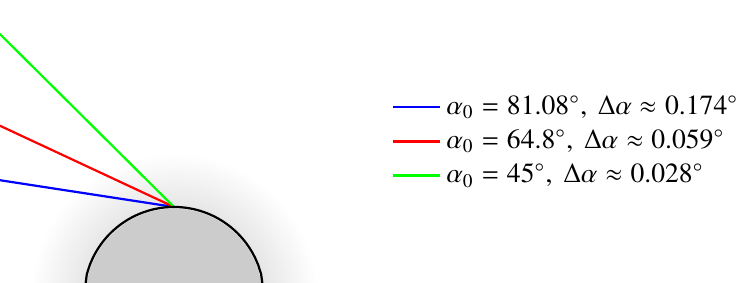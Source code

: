 \documentclass{standalone}

\usepackage{pgfplots}
\usepackage{tikz}
\usepackage{xcolor}
\usepackage{txfonts}

%used for drawing n(r)-Area
\definecolor{lGray}{gray}{0.8}
\definecolor{llGray}{gray}{0.9}
\usepgfplotslibrary{fillbetween}

\tikzset{
  ring shading/.code args={from #1 at #2 to #3 at #4}{
    \def\colin{#1}
    \def\radin{#2}
    \def\colout{#3}
    \def\radout{#4}
    \pgfmathsetmacro{\proportion}{\radin/\radout}
    \pgfmathsetmacro{\outer}{.8818cm}
    \pgfmathsetmacro{\inner}{.8818cm*\proportion}
    \pgfmathsetmacro{\innerlow}{\inner-0.01pt}
    \pgfdeclareradialshading{ring}{\pgfpoint{0cm}{0cm}}%
    {
      color(0pt)=(white);
      color(\innerlow)=(white);
      color(\inner)=(#1);
      color(\outer)=(#3)
    }
    \pgfkeysalso{/tikz/shading=ring}
  },
}

\begin{document}

\begin{tikzpicture}
    \begin{axis} [
          axis lines=none, 
          width=6cm, 
          axis equal,
          ticks = none,  
          legend style={at={(1.1,0.5)}, anchor=west, draw=none}, 
	  legend cell align=left,
          ymin = 1,
          ymax = 21,
          xmin = -10, 
          xmax = 10, 
          %colorbar, 
          colormap={traditionalpm3d}{color=(white) color=(lGray) color=(lGray) color=(lGray)},
          view={0}{90}
        ]  
          %\addplot3[surf, domain=-10000:10000, y domain=0:10000, shader=flat, samples=61, forget plot] {1 + 0.0*exp()};  
          \draw [draw=none, fill=lGray] (axis cs:0,0) circle (32pt);  
          \shade[even odd rule,ring shading={from llGray at 32pt to white at 52pt}]
            (axis cs:0,0) circle (32pt) circle (52pt);
          %\addlegendentry{$n(r)$};
          %a0 = 8.9
          \addplot [mark = none, thick, color=blue] coordinates {
            (0.0,6.371)(-0.085,6.384)(-0.171,6.397)(-0.257,6.411)(-0.344,6.424)(-0.451,6.441)(-0.559,6.457)(-0.668,6.474)(-0.778,6.491)(-0.965,6.519)(-1.154,6.548)(-1.346,6.578)(-1.543,6.608)(-1.744,6.639)(-1.95,6.671)(-2.161,6.703)(-2.378,6.737)(-2.602,6.771)(-2.833,6.806)(-3.071,6.843)(-3.319,6.881)(-3.575,6.92)(-3.843,6.962)(-4.122,7.004)(-4.413,7.049)(-4.719,7.096)(-5.041,7.146)(-5.38,7.198)(-5.739,7.253)(-6.119,7.311)(-6.524,7.374)(-6.957,7.44)(-7.421,7.511)(-7.921,7.588)(-8.462,7.671)(-9.05,7.762)(-9.692,7.86)(-10.398,7.969)(-11.178,8.089)(-12.046,8.222)(-13.02,8.372)(-14.024,8.526)(-15.156,8.7)(-16.446,8.898)(-17.931,9.126)
          };
          \addlegendentry{$\alpha_0 = 81.08^\circ, \: \Delta \alpha \approx 0.174^\circ$};
          
          %a0 = 1
          \addplot [mark = none, thick, color=red] coordinates {
            (0.0,6.371)(-0.129,6.431)(-0.26,6.492)(-0.394,6.555)(-0.531,6.619)(-0.671,6.684)(-0.814,6.751)(-0.961,6.82)(-1.112,6.89)(-1.267,6.962)(-1.426,7.037)(-1.591,7.113)(-1.76,7.192)(-1.935,7.274)(-2.116,7.359)(-2.303,7.446)(-2.498,7.537)(-2.699,7.631)(-2.909,7.729)(-3.128,7.831)(-3.356,7.937)(-3.594,8.048)(-3.844,8.165)(-4.106,8.287)(-4.381,8.415)(-4.671,8.551)(-4.978,8.694)(-5.302,8.845)(-5.646,9.006)(-6.012,9.177)(-6.403,9.359)(-6.821,9.554)(-7.269,9.763)(-7.752,9.989)(-8.274,10.232)(-8.841,10.497)(-9.459,10.785)(-10.136,11.101)(-10.882,11.449)(-11.707,11.834)(-12.627,12.263)
          };
          \addlegendentry{$\alpha_0 = 64.8^\circ, \: \Delta \alpha \approx 0.059^\circ$};
          
          %a0 = 1
          \addplot [mark = none, thick, color=green] coordinates {
            (0.0,6.371)(-0.125,6.495)(-0.255,6.625)(-0.391,6.759)(-0.532,6.9)(-0.68,7.047)(-0.835,7.201)(-0.998,7.363)(-1.169,7.533)(-1.35,7.712)(-1.54,7.901)(-1.742,8.101)(-1.955,8.313)(-2.183,8.539)(-2.425,8.78)(-2.685,9.038)(-2.963,9.314)(-3.263,9.612)(-3.587,9.934)(-3.938,10.283)(-4.321,10.663)(-4.74,11.079)(-5.2,11.537)(-5.71,12.043)(-6.277,12.606)(-6.912,13.237)(-7.63,13.95)(-8.447,14.761)(-9.386,15.694)(-10.48,16.781)(-11.768,18.059)(-13.309,19.59)(-15.192,21.461)(-16.895,23.153)(-18.932,25.175)(-21.418,27.644)(-24.526,30.732)(-27.102,33.291)(-30.192,36.36)(-33.978,40.12)(-38.733,44.844)(-42.615,48.701)(-47.276,53.329)(-52.989,59.003)(-60.168,66.135)(-66.024,71.952)(-73.054,78.935)(-81.675,87.497)(-92.51,98.26)(-101.201,106.893)(-111.603,117.225)(-124.312,129.848)(-140.212,145.642)(-146.218,151.608)(-152.749,158.094)(-159.876,165.174)(-167.686,172.931)
          };
          \addlegendentry{$\alpha_0 = 45^\circ, \: \Delta \alpha \approx 0.028^\circ$};
          
      \addplot [thick, mark=none, domain=-6.371:6.371, samples=61, forget plot] { sqrt((6.371)^2-x^2)};      
     
    \end{axis}   
  \end{tikzpicture}

\end{document}
